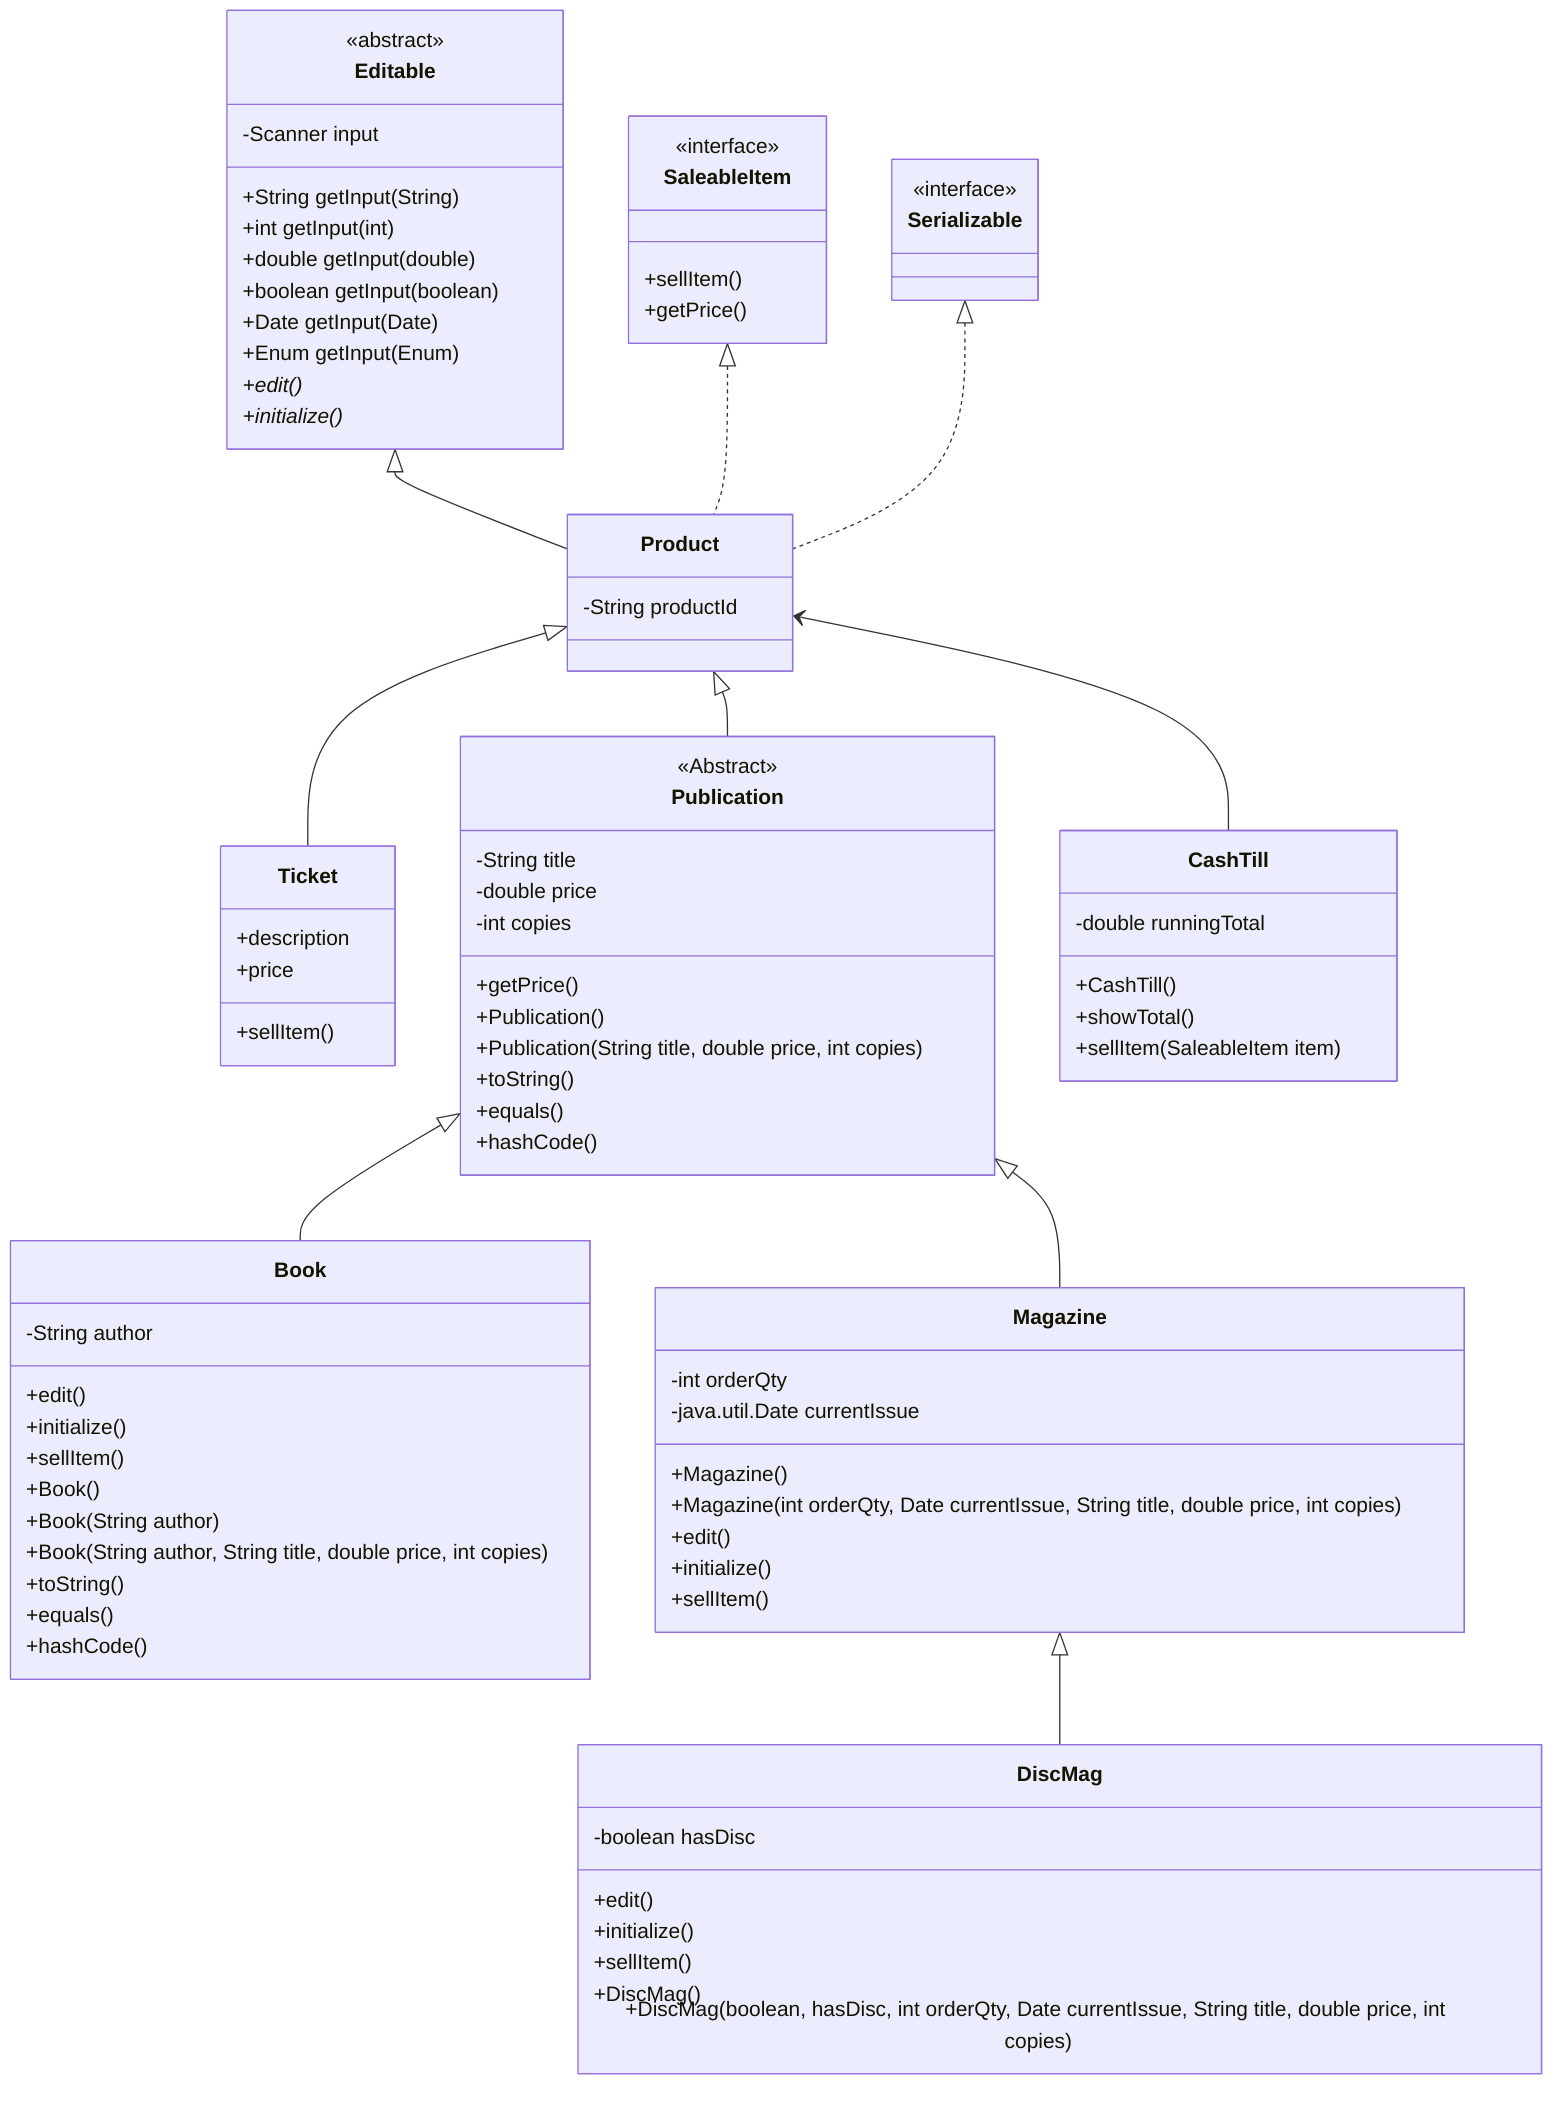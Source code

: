 classDiagram
    Editable <|--Product
    Product <|--Ticket
    Product <|--Publication
    Publication <|-- Book
    Publication <|-- Magazine
    Magazine <|-- DiscMag
    SaleableItem <|.. Product
    Serializable <|.. Product
    Product <-- CashTill

    class Product{
        -String productId
    }

    class Serializable{
        <<interface>>
    }
    class Ticket{
        +description
        +price
        +sellItem()
    }
    class Editable{
        <<abstract>>
        -Scanner input
        +String getInput(String)
        +int getInput(int)
        +double getInput(double)
        +boolean getInput(boolean)
        +Date getInput(Date)
        +Enum getInput(Enum)
        +edit()*
        +initialize()*

    }
    class Publication{
        <<Abstract>>
        -String title
        -double price
        -int copies
        +getPrice()

        +Publication()
        +Publication(String title, double price, int copies)
        +toString()
        +equals()
        +hashCode()

    }
    class Book{
        -String author
        +edit()
        +initialize()
        +sellItem()

        +Book()
        +Book(String author)
        +Book(String author, String title, double price, int copies)
        +toString()
        +equals()
        +hashCode()

    }
    class Magazine{
        -int orderQty
        -java.util.Date currentIssue

        +Magazine()
        +Magazine(int orderQty, Date currentIssue, String title, double price, int copies)

        +edit()
        +initialize()
        +sellItem()
    }
    class DiscMag{
        -boolean hasDisc
        +edit()
        +initialize()
        +sellItem()

        +DiscMag()
        +DiscMag(boolean, hasDisc, int orderQty, Date currentIssue, String title, double price, int copies)

    }
    class CashTill{
        -double runningTotal
        +CashTill()
        +showTotal()
        +sellItem(SaleableItem item)
    }
    class SaleableItem {
        <<interface>>
        +sellItem()
        +getPrice()

    }